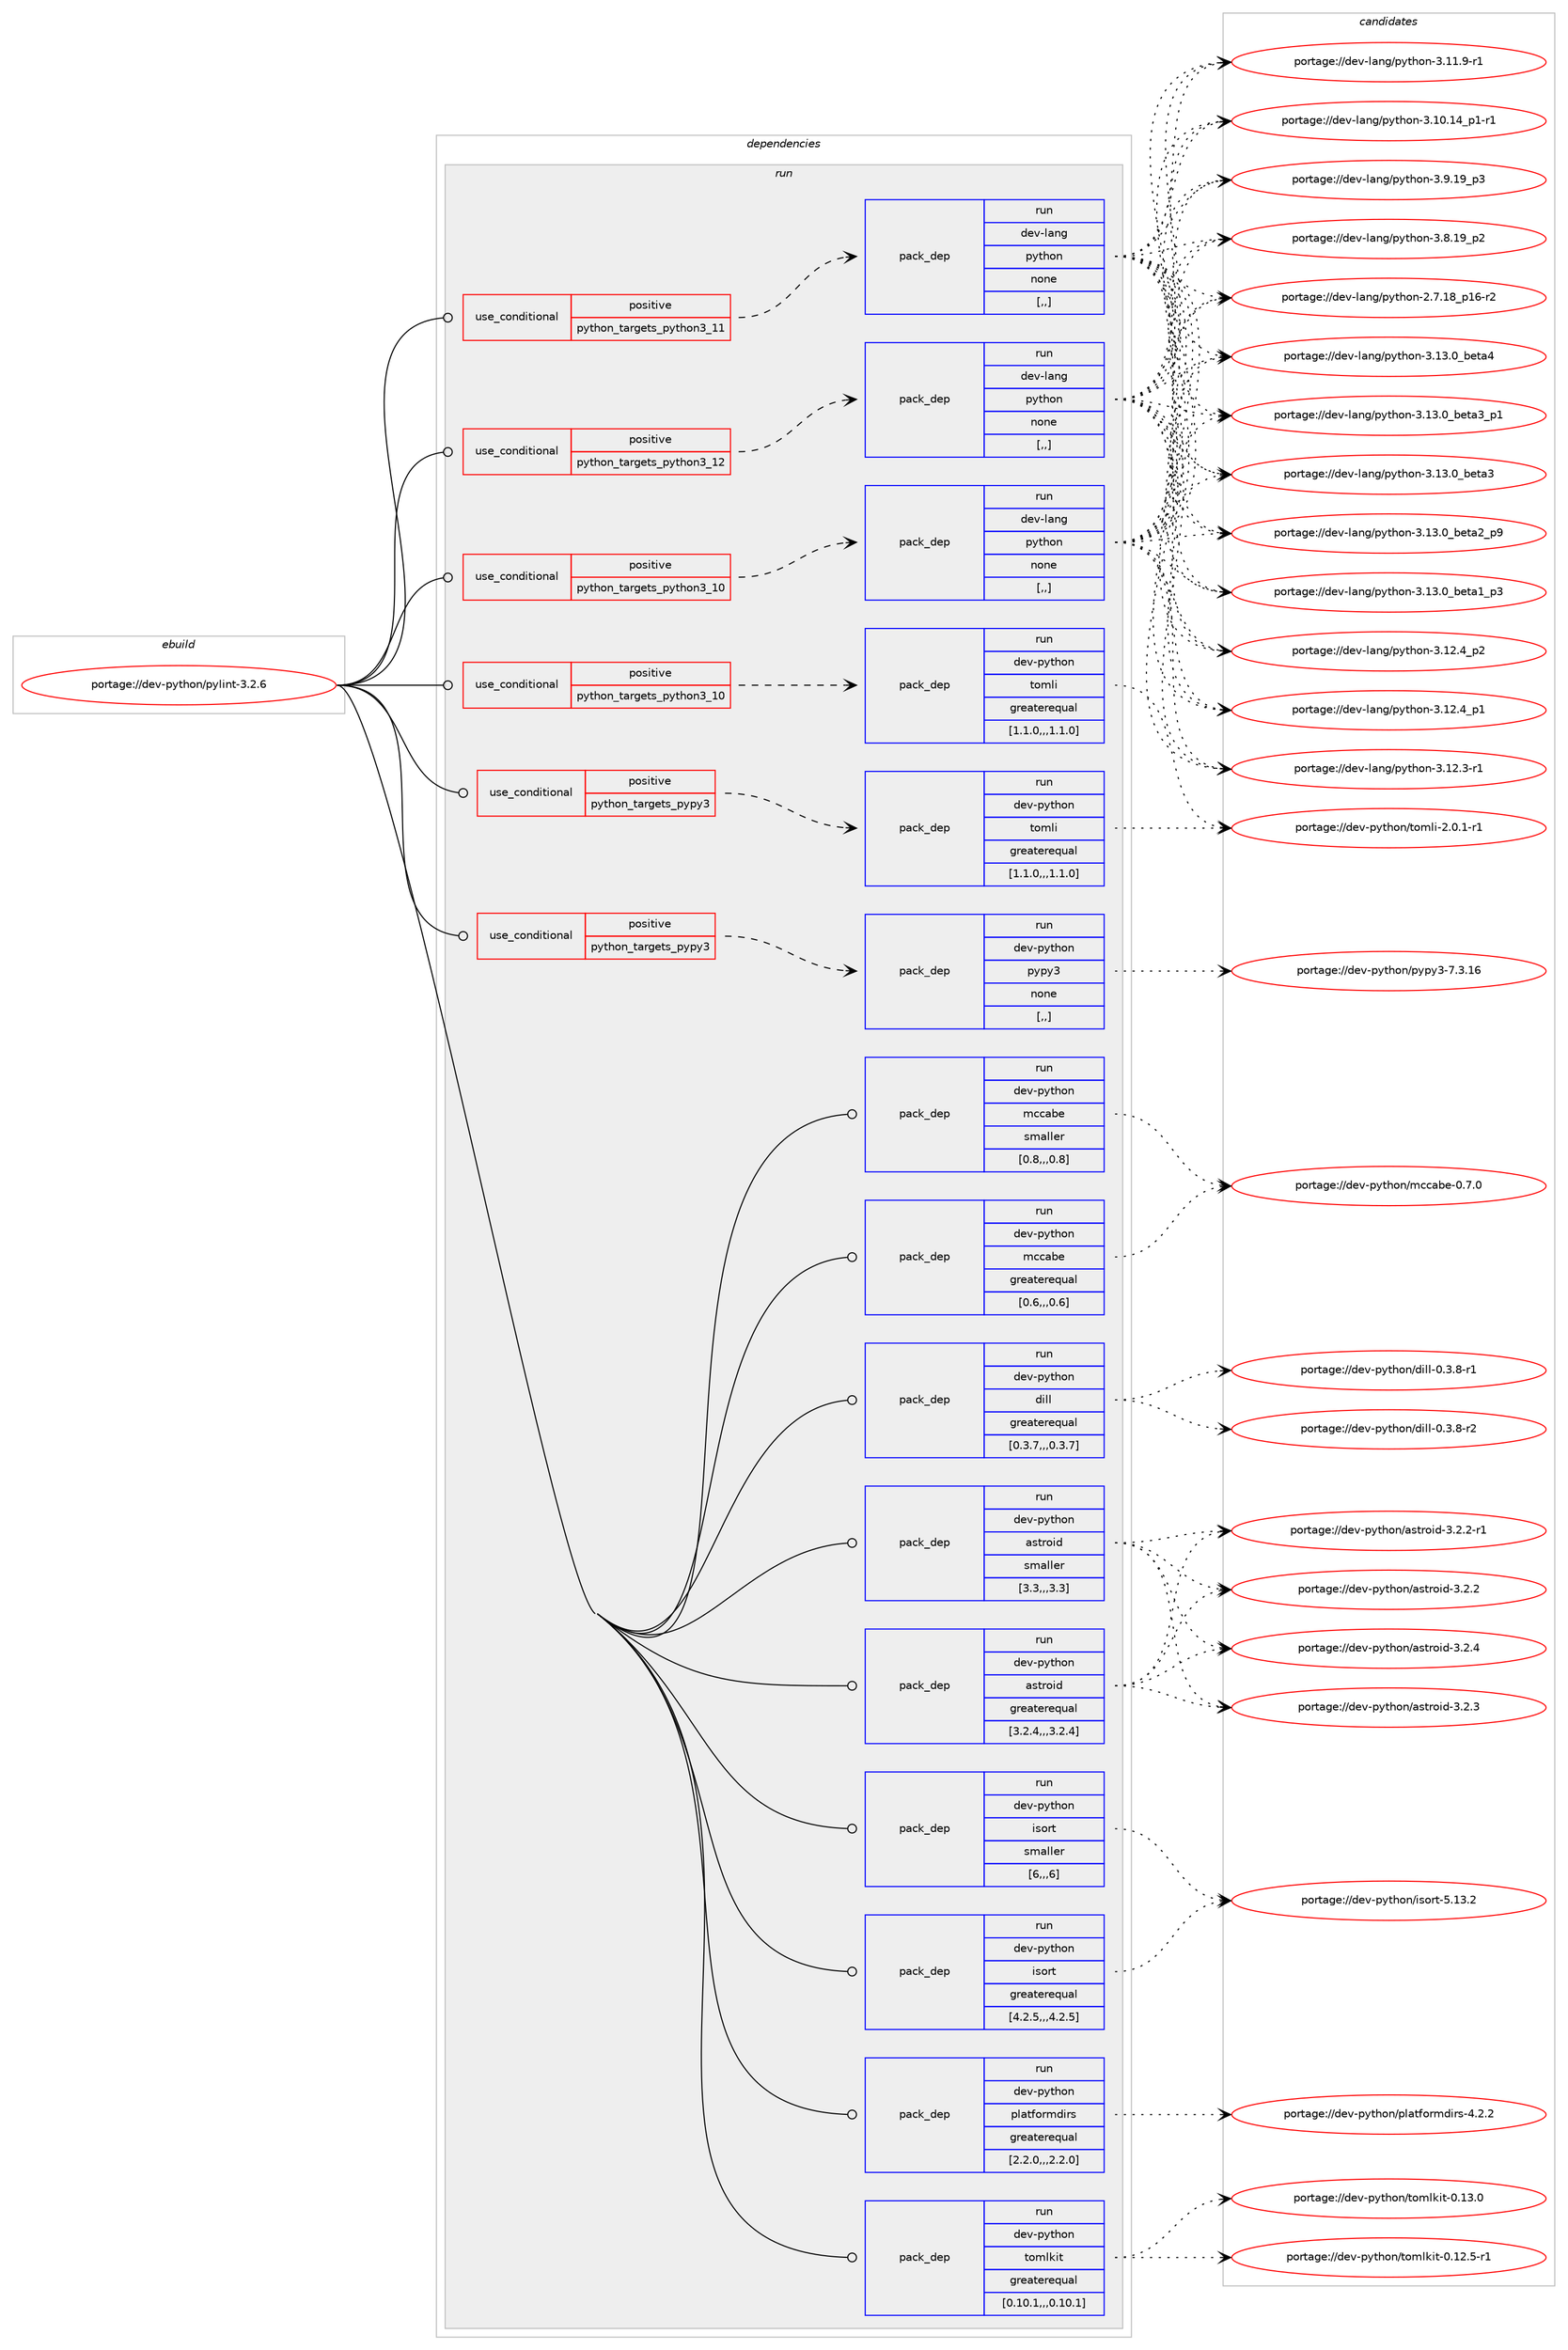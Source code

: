 digraph prolog {

# *************
# Graph options
# *************

newrank=true;
concentrate=true;
compound=true;
graph [rankdir=LR,fontname=Helvetica,fontsize=10,ranksep=1.5];#, ranksep=2.5, nodesep=0.2];
edge  [arrowhead=vee];
node  [fontname=Helvetica,fontsize=10];

# **********
# The ebuild
# **********

subgraph cluster_leftcol {
color=gray;
label=<<i>ebuild</i>>;
id [label="portage://dev-python/pylint-3.2.6", color=red, width=4, href="../dev-python/pylint-3.2.6.svg"];
}

# ****************
# The dependencies
# ****************

subgraph cluster_midcol {
color=gray;
label=<<i>dependencies</i>>;
subgraph cluster_compile {
fillcolor="#eeeeee";
style=filled;
label=<<i>compile</i>>;
}
subgraph cluster_compileandrun {
fillcolor="#eeeeee";
style=filled;
label=<<i>compile and run</i>>;
}
subgraph cluster_run {
fillcolor="#eeeeee";
style=filled;
label=<<i>run</i>>;
subgraph cond37477 {
dependency158032 [label=<<TABLE BORDER="0" CELLBORDER="1" CELLSPACING="0" CELLPADDING="4"><TR><TD ROWSPAN="3" CELLPADDING="10">use_conditional</TD></TR><TR><TD>positive</TD></TR><TR><TD>python_targets_pypy3</TD></TR></TABLE>>, shape=none, color=red];
subgraph pack119294 {
dependency158033 [label=<<TABLE BORDER="0" CELLBORDER="1" CELLSPACING="0" CELLPADDING="4" WIDTH="220"><TR><TD ROWSPAN="6" CELLPADDING="30">pack_dep</TD></TR><TR><TD WIDTH="110">run</TD></TR><TR><TD>dev-python</TD></TR><TR><TD>pypy3</TD></TR><TR><TD>none</TD></TR><TR><TD>[,,]</TD></TR></TABLE>>, shape=none, color=blue];
}
dependency158032:e -> dependency158033:w [weight=20,style="dashed",arrowhead="vee"];
}
id:e -> dependency158032:w [weight=20,style="solid",arrowhead="odot"];
subgraph cond37478 {
dependency158034 [label=<<TABLE BORDER="0" CELLBORDER="1" CELLSPACING="0" CELLPADDING="4"><TR><TD ROWSPAN="3" CELLPADDING="10">use_conditional</TD></TR><TR><TD>positive</TD></TR><TR><TD>python_targets_pypy3</TD></TR></TABLE>>, shape=none, color=red];
subgraph pack119295 {
dependency158035 [label=<<TABLE BORDER="0" CELLBORDER="1" CELLSPACING="0" CELLPADDING="4" WIDTH="220"><TR><TD ROWSPAN="6" CELLPADDING="30">pack_dep</TD></TR><TR><TD WIDTH="110">run</TD></TR><TR><TD>dev-python</TD></TR><TR><TD>tomli</TD></TR><TR><TD>greaterequal</TD></TR><TR><TD>[1.1.0,,,1.1.0]</TD></TR></TABLE>>, shape=none, color=blue];
}
dependency158034:e -> dependency158035:w [weight=20,style="dashed",arrowhead="vee"];
}
id:e -> dependency158034:w [weight=20,style="solid",arrowhead="odot"];
subgraph cond37479 {
dependency158036 [label=<<TABLE BORDER="0" CELLBORDER="1" CELLSPACING="0" CELLPADDING="4"><TR><TD ROWSPAN="3" CELLPADDING="10">use_conditional</TD></TR><TR><TD>positive</TD></TR><TR><TD>python_targets_python3_10</TD></TR></TABLE>>, shape=none, color=red];
subgraph pack119296 {
dependency158037 [label=<<TABLE BORDER="0" CELLBORDER="1" CELLSPACING="0" CELLPADDING="4" WIDTH="220"><TR><TD ROWSPAN="6" CELLPADDING="30">pack_dep</TD></TR><TR><TD WIDTH="110">run</TD></TR><TR><TD>dev-lang</TD></TR><TR><TD>python</TD></TR><TR><TD>none</TD></TR><TR><TD>[,,]</TD></TR></TABLE>>, shape=none, color=blue];
}
dependency158036:e -> dependency158037:w [weight=20,style="dashed",arrowhead="vee"];
}
id:e -> dependency158036:w [weight=20,style="solid",arrowhead="odot"];
subgraph cond37480 {
dependency158038 [label=<<TABLE BORDER="0" CELLBORDER="1" CELLSPACING="0" CELLPADDING="4"><TR><TD ROWSPAN="3" CELLPADDING="10">use_conditional</TD></TR><TR><TD>positive</TD></TR><TR><TD>python_targets_python3_10</TD></TR></TABLE>>, shape=none, color=red];
subgraph pack119297 {
dependency158039 [label=<<TABLE BORDER="0" CELLBORDER="1" CELLSPACING="0" CELLPADDING="4" WIDTH="220"><TR><TD ROWSPAN="6" CELLPADDING="30">pack_dep</TD></TR><TR><TD WIDTH="110">run</TD></TR><TR><TD>dev-python</TD></TR><TR><TD>tomli</TD></TR><TR><TD>greaterequal</TD></TR><TR><TD>[1.1.0,,,1.1.0]</TD></TR></TABLE>>, shape=none, color=blue];
}
dependency158038:e -> dependency158039:w [weight=20,style="dashed",arrowhead="vee"];
}
id:e -> dependency158038:w [weight=20,style="solid",arrowhead="odot"];
subgraph cond37481 {
dependency158040 [label=<<TABLE BORDER="0" CELLBORDER="1" CELLSPACING="0" CELLPADDING="4"><TR><TD ROWSPAN="3" CELLPADDING="10">use_conditional</TD></TR><TR><TD>positive</TD></TR><TR><TD>python_targets_python3_11</TD></TR></TABLE>>, shape=none, color=red];
subgraph pack119298 {
dependency158041 [label=<<TABLE BORDER="0" CELLBORDER="1" CELLSPACING="0" CELLPADDING="4" WIDTH="220"><TR><TD ROWSPAN="6" CELLPADDING="30">pack_dep</TD></TR><TR><TD WIDTH="110">run</TD></TR><TR><TD>dev-lang</TD></TR><TR><TD>python</TD></TR><TR><TD>none</TD></TR><TR><TD>[,,]</TD></TR></TABLE>>, shape=none, color=blue];
}
dependency158040:e -> dependency158041:w [weight=20,style="dashed",arrowhead="vee"];
}
id:e -> dependency158040:w [weight=20,style="solid",arrowhead="odot"];
subgraph cond37482 {
dependency158042 [label=<<TABLE BORDER="0" CELLBORDER="1" CELLSPACING="0" CELLPADDING="4"><TR><TD ROWSPAN="3" CELLPADDING="10">use_conditional</TD></TR><TR><TD>positive</TD></TR><TR><TD>python_targets_python3_12</TD></TR></TABLE>>, shape=none, color=red];
subgraph pack119299 {
dependency158043 [label=<<TABLE BORDER="0" CELLBORDER="1" CELLSPACING="0" CELLPADDING="4" WIDTH="220"><TR><TD ROWSPAN="6" CELLPADDING="30">pack_dep</TD></TR><TR><TD WIDTH="110">run</TD></TR><TR><TD>dev-lang</TD></TR><TR><TD>python</TD></TR><TR><TD>none</TD></TR><TR><TD>[,,]</TD></TR></TABLE>>, shape=none, color=blue];
}
dependency158042:e -> dependency158043:w [weight=20,style="dashed",arrowhead="vee"];
}
id:e -> dependency158042:w [weight=20,style="solid",arrowhead="odot"];
subgraph pack119300 {
dependency158044 [label=<<TABLE BORDER="0" CELLBORDER="1" CELLSPACING="0" CELLPADDING="4" WIDTH="220"><TR><TD ROWSPAN="6" CELLPADDING="30">pack_dep</TD></TR><TR><TD WIDTH="110">run</TD></TR><TR><TD>dev-python</TD></TR><TR><TD>astroid</TD></TR><TR><TD>greaterequal</TD></TR><TR><TD>[3.2.4,,,3.2.4]</TD></TR></TABLE>>, shape=none, color=blue];
}
id:e -> dependency158044:w [weight=20,style="solid",arrowhead="odot"];
subgraph pack119301 {
dependency158045 [label=<<TABLE BORDER="0" CELLBORDER="1" CELLSPACING="0" CELLPADDING="4" WIDTH="220"><TR><TD ROWSPAN="6" CELLPADDING="30">pack_dep</TD></TR><TR><TD WIDTH="110">run</TD></TR><TR><TD>dev-python</TD></TR><TR><TD>astroid</TD></TR><TR><TD>smaller</TD></TR><TR><TD>[3.3,,,3.3]</TD></TR></TABLE>>, shape=none, color=blue];
}
id:e -> dependency158045:w [weight=20,style="solid",arrowhead="odot"];
subgraph pack119302 {
dependency158046 [label=<<TABLE BORDER="0" CELLBORDER="1" CELLSPACING="0" CELLPADDING="4" WIDTH="220"><TR><TD ROWSPAN="6" CELLPADDING="30">pack_dep</TD></TR><TR><TD WIDTH="110">run</TD></TR><TR><TD>dev-python</TD></TR><TR><TD>dill</TD></TR><TR><TD>greaterequal</TD></TR><TR><TD>[0.3.7,,,0.3.7]</TD></TR></TABLE>>, shape=none, color=blue];
}
id:e -> dependency158046:w [weight=20,style="solid",arrowhead="odot"];
subgraph pack119303 {
dependency158047 [label=<<TABLE BORDER="0" CELLBORDER="1" CELLSPACING="0" CELLPADDING="4" WIDTH="220"><TR><TD ROWSPAN="6" CELLPADDING="30">pack_dep</TD></TR><TR><TD WIDTH="110">run</TD></TR><TR><TD>dev-python</TD></TR><TR><TD>isort</TD></TR><TR><TD>greaterequal</TD></TR><TR><TD>[4.2.5,,,4.2.5]</TD></TR></TABLE>>, shape=none, color=blue];
}
id:e -> dependency158047:w [weight=20,style="solid",arrowhead="odot"];
subgraph pack119304 {
dependency158048 [label=<<TABLE BORDER="0" CELLBORDER="1" CELLSPACING="0" CELLPADDING="4" WIDTH="220"><TR><TD ROWSPAN="6" CELLPADDING="30">pack_dep</TD></TR><TR><TD WIDTH="110">run</TD></TR><TR><TD>dev-python</TD></TR><TR><TD>isort</TD></TR><TR><TD>smaller</TD></TR><TR><TD>[6,,,6]</TD></TR></TABLE>>, shape=none, color=blue];
}
id:e -> dependency158048:w [weight=20,style="solid",arrowhead="odot"];
subgraph pack119305 {
dependency158049 [label=<<TABLE BORDER="0" CELLBORDER="1" CELLSPACING="0" CELLPADDING="4" WIDTH="220"><TR><TD ROWSPAN="6" CELLPADDING="30">pack_dep</TD></TR><TR><TD WIDTH="110">run</TD></TR><TR><TD>dev-python</TD></TR><TR><TD>mccabe</TD></TR><TR><TD>greaterequal</TD></TR><TR><TD>[0.6,,,0.6]</TD></TR></TABLE>>, shape=none, color=blue];
}
id:e -> dependency158049:w [weight=20,style="solid",arrowhead="odot"];
subgraph pack119306 {
dependency158050 [label=<<TABLE BORDER="0" CELLBORDER="1" CELLSPACING="0" CELLPADDING="4" WIDTH="220"><TR><TD ROWSPAN="6" CELLPADDING="30">pack_dep</TD></TR><TR><TD WIDTH="110">run</TD></TR><TR><TD>dev-python</TD></TR><TR><TD>mccabe</TD></TR><TR><TD>smaller</TD></TR><TR><TD>[0.8,,,0.8]</TD></TR></TABLE>>, shape=none, color=blue];
}
id:e -> dependency158050:w [weight=20,style="solid",arrowhead="odot"];
subgraph pack119307 {
dependency158051 [label=<<TABLE BORDER="0" CELLBORDER="1" CELLSPACING="0" CELLPADDING="4" WIDTH="220"><TR><TD ROWSPAN="6" CELLPADDING="30">pack_dep</TD></TR><TR><TD WIDTH="110">run</TD></TR><TR><TD>dev-python</TD></TR><TR><TD>platformdirs</TD></TR><TR><TD>greaterequal</TD></TR><TR><TD>[2.2.0,,,2.2.0]</TD></TR></TABLE>>, shape=none, color=blue];
}
id:e -> dependency158051:w [weight=20,style="solid",arrowhead="odot"];
subgraph pack119308 {
dependency158052 [label=<<TABLE BORDER="0" CELLBORDER="1" CELLSPACING="0" CELLPADDING="4" WIDTH="220"><TR><TD ROWSPAN="6" CELLPADDING="30">pack_dep</TD></TR><TR><TD WIDTH="110">run</TD></TR><TR><TD>dev-python</TD></TR><TR><TD>tomlkit</TD></TR><TR><TD>greaterequal</TD></TR><TR><TD>[0.10.1,,,0.10.1]</TD></TR></TABLE>>, shape=none, color=blue];
}
id:e -> dependency158052:w [weight=20,style="solid",arrowhead="odot"];
}
}

# **************
# The candidates
# **************

subgraph cluster_choices {
rank=same;
color=gray;
label=<<i>candidates</i>>;

subgraph choice119294 {
color=black;
nodesep=1;
choice10010111845112121116104111110471121211121215145554651464954 [label="portage://dev-python/pypy3-7.3.16", color=red, width=4,href="../dev-python/pypy3-7.3.16.svg"];
dependency158033:e -> choice10010111845112121116104111110471121211121215145554651464954:w [style=dotted,weight="100"];
}
subgraph choice119295 {
color=black;
nodesep=1;
choice10010111845112121116104111110471161111091081054550464846494511449 [label="portage://dev-python/tomli-2.0.1-r1", color=red, width=4,href="../dev-python/tomli-2.0.1-r1.svg"];
dependency158035:e -> choice10010111845112121116104111110471161111091081054550464846494511449:w [style=dotted,weight="100"];
}
subgraph choice119296 {
color=black;
nodesep=1;
choice1001011184510897110103471121211161041111104551464951464895981011169752 [label="portage://dev-lang/python-3.13.0_beta4", color=red, width=4,href="../dev-lang/python-3.13.0_beta4.svg"];
choice10010111845108971101034711212111610411111045514649514648959810111697519511249 [label="portage://dev-lang/python-3.13.0_beta3_p1", color=red, width=4,href="../dev-lang/python-3.13.0_beta3_p1.svg"];
choice1001011184510897110103471121211161041111104551464951464895981011169751 [label="portage://dev-lang/python-3.13.0_beta3", color=red, width=4,href="../dev-lang/python-3.13.0_beta3.svg"];
choice10010111845108971101034711212111610411111045514649514648959810111697509511257 [label="portage://dev-lang/python-3.13.0_beta2_p9", color=red, width=4,href="../dev-lang/python-3.13.0_beta2_p9.svg"];
choice10010111845108971101034711212111610411111045514649514648959810111697499511251 [label="portage://dev-lang/python-3.13.0_beta1_p3", color=red, width=4,href="../dev-lang/python-3.13.0_beta1_p3.svg"];
choice100101118451089711010347112121116104111110455146495046529511250 [label="portage://dev-lang/python-3.12.4_p2", color=red, width=4,href="../dev-lang/python-3.12.4_p2.svg"];
choice100101118451089711010347112121116104111110455146495046529511249 [label="portage://dev-lang/python-3.12.4_p1", color=red, width=4,href="../dev-lang/python-3.12.4_p1.svg"];
choice100101118451089711010347112121116104111110455146495046514511449 [label="portage://dev-lang/python-3.12.3-r1", color=red, width=4,href="../dev-lang/python-3.12.3-r1.svg"];
choice100101118451089711010347112121116104111110455146494946574511449 [label="portage://dev-lang/python-3.11.9-r1", color=red, width=4,href="../dev-lang/python-3.11.9-r1.svg"];
choice100101118451089711010347112121116104111110455146494846495295112494511449 [label="portage://dev-lang/python-3.10.14_p1-r1", color=red, width=4,href="../dev-lang/python-3.10.14_p1-r1.svg"];
choice100101118451089711010347112121116104111110455146574649579511251 [label="portage://dev-lang/python-3.9.19_p3", color=red, width=4,href="../dev-lang/python-3.9.19_p3.svg"];
choice100101118451089711010347112121116104111110455146564649579511250 [label="portage://dev-lang/python-3.8.19_p2", color=red, width=4,href="../dev-lang/python-3.8.19_p2.svg"];
choice100101118451089711010347112121116104111110455046554649569511249544511450 [label="portage://dev-lang/python-2.7.18_p16-r2", color=red, width=4,href="../dev-lang/python-2.7.18_p16-r2.svg"];
dependency158037:e -> choice1001011184510897110103471121211161041111104551464951464895981011169752:w [style=dotted,weight="100"];
dependency158037:e -> choice10010111845108971101034711212111610411111045514649514648959810111697519511249:w [style=dotted,weight="100"];
dependency158037:e -> choice1001011184510897110103471121211161041111104551464951464895981011169751:w [style=dotted,weight="100"];
dependency158037:e -> choice10010111845108971101034711212111610411111045514649514648959810111697509511257:w [style=dotted,weight="100"];
dependency158037:e -> choice10010111845108971101034711212111610411111045514649514648959810111697499511251:w [style=dotted,weight="100"];
dependency158037:e -> choice100101118451089711010347112121116104111110455146495046529511250:w [style=dotted,weight="100"];
dependency158037:e -> choice100101118451089711010347112121116104111110455146495046529511249:w [style=dotted,weight="100"];
dependency158037:e -> choice100101118451089711010347112121116104111110455146495046514511449:w [style=dotted,weight="100"];
dependency158037:e -> choice100101118451089711010347112121116104111110455146494946574511449:w [style=dotted,weight="100"];
dependency158037:e -> choice100101118451089711010347112121116104111110455146494846495295112494511449:w [style=dotted,weight="100"];
dependency158037:e -> choice100101118451089711010347112121116104111110455146574649579511251:w [style=dotted,weight="100"];
dependency158037:e -> choice100101118451089711010347112121116104111110455146564649579511250:w [style=dotted,weight="100"];
dependency158037:e -> choice100101118451089711010347112121116104111110455046554649569511249544511450:w [style=dotted,weight="100"];
}
subgraph choice119297 {
color=black;
nodesep=1;
choice10010111845112121116104111110471161111091081054550464846494511449 [label="portage://dev-python/tomli-2.0.1-r1", color=red, width=4,href="../dev-python/tomli-2.0.1-r1.svg"];
dependency158039:e -> choice10010111845112121116104111110471161111091081054550464846494511449:w [style=dotted,weight="100"];
}
subgraph choice119298 {
color=black;
nodesep=1;
choice1001011184510897110103471121211161041111104551464951464895981011169752 [label="portage://dev-lang/python-3.13.0_beta4", color=red, width=4,href="../dev-lang/python-3.13.0_beta4.svg"];
choice10010111845108971101034711212111610411111045514649514648959810111697519511249 [label="portage://dev-lang/python-3.13.0_beta3_p1", color=red, width=4,href="../dev-lang/python-3.13.0_beta3_p1.svg"];
choice1001011184510897110103471121211161041111104551464951464895981011169751 [label="portage://dev-lang/python-3.13.0_beta3", color=red, width=4,href="../dev-lang/python-3.13.0_beta3.svg"];
choice10010111845108971101034711212111610411111045514649514648959810111697509511257 [label="portage://dev-lang/python-3.13.0_beta2_p9", color=red, width=4,href="../dev-lang/python-3.13.0_beta2_p9.svg"];
choice10010111845108971101034711212111610411111045514649514648959810111697499511251 [label="portage://dev-lang/python-3.13.0_beta1_p3", color=red, width=4,href="../dev-lang/python-3.13.0_beta1_p3.svg"];
choice100101118451089711010347112121116104111110455146495046529511250 [label="portage://dev-lang/python-3.12.4_p2", color=red, width=4,href="../dev-lang/python-3.12.4_p2.svg"];
choice100101118451089711010347112121116104111110455146495046529511249 [label="portage://dev-lang/python-3.12.4_p1", color=red, width=4,href="../dev-lang/python-3.12.4_p1.svg"];
choice100101118451089711010347112121116104111110455146495046514511449 [label="portage://dev-lang/python-3.12.3-r1", color=red, width=4,href="../dev-lang/python-3.12.3-r1.svg"];
choice100101118451089711010347112121116104111110455146494946574511449 [label="portage://dev-lang/python-3.11.9-r1", color=red, width=4,href="../dev-lang/python-3.11.9-r1.svg"];
choice100101118451089711010347112121116104111110455146494846495295112494511449 [label="portage://dev-lang/python-3.10.14_p1-r1", color=red, width=4,href="../dev-lang/python-3.10.14_p1-r1.svg"];
choice100101118451089711010347112121116104111110455146574649579511251 [label="portage://dev-lang/python-3.9.19_p3", color=red, width=4,href="../dev-lang/python-3.9.19_p3.svg"];
choice100101118451089711010347112121116104111110455146564649579511250 [label="portage://dev-lang/python-3.8.19_p2", color=red, width=4,href="../dev-lang/python-3.8.19_p2.svg"];
choice100101118451089711010347112121116104111110455046554649569511249544511450 [label="portage://dev-lang/python-2.7.18_p16-r2", color=red, width=4,href="../dev-lang/python-2.7.18_p16-r2.svg"];
dependency158041:e -> choice1001011184510897110103471121211161041111104551464951464895981011169752:w [style=dotted,weight="100"];
dependency158041:e -> choice10010111845108971101034711212111610411111045514649514648959810111697519511249:w [style=dotted,weight="100"];
dependency158041:e -> choice1001011184510897110103471121211161041111104551464951464895981011169751:w [style=dotted,weight="100"];
dependency158041:e -> choice10010111845108971101034711212111610411111045514649514648959810111697509511257:w [style=dotted,weight="100"];
dependency158041:e -> choice10010111845108971101034711212111610411111045514649514648959810111697499511251:w [style=dotted,weight="100"];
dependency158041:e -> choice100101118451089711010347112121116104111110455146495046529511250:w [style=dotted,weight="100"];
dependency158041:e -> choice100101118451089711010347112121116104111110455146495046529511249:w [style=dotted,weight="100"];
dependency158041:e -> choice100101118451089711010347112121116104111110455146495046514511449:w [style=dotted,weight="100"];
dependency158041:e -> choice100101118451089711010347112121116104111110455146494946574511449:w [style=dotted,weight="100"];
dependency158041:e -> choice100101118451089711010347112121116104111110455146494846495295112494511449:w [style=dotted,weight="100"];
dependency158041:e -> choice100101118451089711010347112121116104111110455146574649579511251:w [style=dotted,weight="100"];
dependency158041:e -> choice100101118451089711010347112121116104111110455146564649579511250:w [style=dotted,weight="100"];
dependency158041:e -> choice100101118451089711010347112121116104111110455046554649569511249544511450:w [style=dotted,weight="100"];
}
subgraph choice119299 {
color=black;
nodesep=1;
choice1001011184510897110103471121211161041111104551464951464895981011169752 [label="portage://dev-lang/python-3.13.0_beta4", color=red, width=4,href="../dev-lang/python-3.13.0_beta4.svg"];
choice10010111845108971101034711212111610411111045514649514648959810111697519511249 [label="portage://dev-lang/python-3.13.0_beta3_p1", color=red, width=4,href="../dev-lang/python-3.13.0_beta3_p1.svg"];
choice1001011184510897110103471121211161041111104551464951464895981011169751 [label="portage://dev-lang/python-3.13.0_beta3", color=red, width=4,href="../dev-lang/python-3.13.0_beta3.svg"];
choice10010111845108971101034711212111610411111045514649514648959810111697509511257 [label="portage://dev-lang/python-3.13.0_beta2_p9", color=red, width=4,href="../dev-lang/python-3.13.0_beta2_p9.svg"];
choice10010111845108971101034711212111610411111045514649514648959810111697499511251 [label="portage://dev-lang/python-3.13.0_beta1_p3", color=red, width=4,href="../dev-lang/python-3.13.0_beta1_p3.svg"];
choice100101118451089711010347112121116104111110455146495046529511250 [label="portage://dev-lang/python-3.12.4_p2", color=red, width=4,href="../dev-lang/python-3.12.4_p2.svg"];
choice100101118451089711010347112121116104111110455146495046529511249 [label="portage://dev-lang/python-3.12.4_p1", color=red, width=4,href="../dev-lang/python-3.12.4_p1.svg"];
choice100101118451089711010347112121116104111110455146495046514511449 [label="portage://dev-lang/python-3.12.3-r1", color=red, width=4,href="../dev-lang/python-3.12.3-r1.svg"];
choice100101118451089711010347112121116104111110455146494946574511449 [label="portage://dev-lang/python-3.11.9-r1", color=red, width=4,href="../dev-lang/python-3.11.9-r1.svg"];
choice100101118451089711010347112121116104111110455146494846495295112494511449 [label="portage://dev-lang/python-3.10.14_p1-r1", color=red, width=4,href="../dev-lang/python-3.10.14_p1-r1.svg"];
choice100101118451089711010347112121116104111110455146574649579511251 [label="portage://dev-lang/python-3.9.19_p3", color=red, width=4,href="../dev-lang/python-3.9.19_p3.svg"];
choice100101118451089711010347112121116104111110455146564649579511250 [label="portage://dev-lang/python-3.8.19_p2", color=red, width=4,href="../dev-lang/python-3.8.19_p2.svg"];
choice100101118451089711010347112121116104111110455046554649569511249544511450 [label="portage://dev-lang/python-2.7.18_p16-r2", color=red, width=4,href="../dev-lang/python-2.7.18_p16-r2.svg"];
dependency158043:e -> choice1001011184510897110103471121211161041111104551464951464895981011169752:w [style=dotted,weight="100"];
dependency158043:e -> choice10010111845108971101034711212111610411111045514649514648959810111697519511249:w [style=dotted,weight="100"];
dependency158043:e -> choice1001011184510897110103471121211161041111104551464951464895981011169751:w [style=dotted,weight="100"];
dependency158043:e -> choice10010111845108971101034711212111610411111045514649514648959810111697509511257:w [style=dotted,weight="100"];
dependency158043:e -> choice10010111845108971101034711212111610411111045514649514648959810111697499511251:w [style=dotted,weight="100"];
dependency158043:e -> choice100101118451089711010347112121116104111110455146495046529511250:w [style=dotted,weight="100"];
dependency158043:e -> choice100101118451089711010347112121116104111110455146495046529511249:w [style=dotted,weight="100"];
dependency158043:e -> choice100101118451089711010347112121116104111110455146495046514511449:w [style=dotted,weight="100"];
dependency158043:e -> choice100101118451089711010347112121116104111110455146494946574511449:w [style=dotted,weight="100"];
dependency158043:e -> choice100101118451089711010347112121116104111110455146494846495295112494511449:w [style=dotted,weight="100"];
dependency158043:e -> choice100101118451089711010347112121116104111110455146574649579511251:w [style=dotted,weight="100"];
dependency158043:e -> choice100101118451089711010347112121116104111110455146564649579511250:w [style=dotted,weight="100"];
dependency158043:e -> choice100101118451089711010347112121116104111110455046554649569511249544511450:w [style=dotted,weight="100"];
}
subgraph choice119300 {
color=black;
nodesep=1;
choice100101118451121211161041111104797115116114111105100455146504652 [label="portage://dev-python/astroid-3.2.4", color=red, width=4,href="../dev-python/astroid-3.2.4.svg"];
choice100101118451121211161041111104797115116114111105100455146504651 [label="portage://dev-python/astroid-3.2.3", color=red, width=4,href="../dev-python/astroid-3.2.3.svg"];
choice1001011184511212111610411111047971151161141111051004551465046504511449 [label="portage://dev-python/astroid-3.2.2-r1", color=red, width=4,href="../dev-python/astroid-3.2.2-r1.svg"];
choice100101118451121211161041111104797115116114111105100455146504650 [label="portage://dev-python/astroid-3.2.2", color=red, width=4,href="../dev-python/astroid-3.2.2.svg"];
dependency158044:e -> choice100101118451121211161041111104797115116114111105100455146504652:w [style=dotted,weight="100"];
dependency158044:e -> choice100101118451121211161041111104797115116114111105100455146504651:w [style=dotted,weight="100"];
dependency158044:e -> choice1001011184511212111610411111047971151161141111051004551465046504511449:w [style=dotted,weight="100"];
dependency158044:e -> choice100101118451121211161041111104797115116114111105100455146504650:w [style=dotted,weight="100"];
}
subgraph choice119301 {
color=black;
nodesep=1;
choice100101118451121211161041111104797115116114111105100455146504652 [label="portage://dev-python/astroid-3.2.4", color=red, width=4,href="../dev-python/astroid-3.2.4.svg"];
choice100101118451121211161041111104797115116114111105100455146504651 [label="portage://dev-python/astroid-3.2.3", color=red, width=4,href="../dev-python/astroid-3.2.3.svg"];
choice1001011184511212111610411111047971151161141111051004551465046504511449 [label="portage://dev-python/astroid-3.2.2-r1", color=red, width=4,href="../dev-python/astroid-3.2.2-r1.svg"];
choice100101118451121211161041111104797115116114111105100455146504650 [label="portage://dev-python/astroid-3.2.2", color=red, width=4,href="../dev-python/astroid-3.2.2.svg"];
dependency158045:e -> choice100101118451121211161041111104797115116114111105100455146504652:w [style=dotted,weight="100"];
dependency158045:e -> choice100101118451121211161041111104797115116114111105100455146504651:w [style=dotted,weight="100"];
dependency158045:e -> choice1001011184511212111610411111047971151161141111051004551465046504511449:w [style=dotted,weight="100"];
dependency158045:e -> choice100101118451121211161041111104797115116114111105100455146504650:w [style=dotted,weight="100"];
}
subgraph choice119302 {
color=black;
nodesep=1;
choice10010111845112121116104111110471001051081084548465146564511450 [label="portage://dev-python/dill-0.3.8-r2", color=red, width=4,href="../dev-python/dill-0.3.8-r2.svg"];
choice10010111845112121116104111110471001051081084548465146564511449 [label="portage://dev-python/dill-0.3.8-r1", color=red, width=4,href="../dev-python/dill-0.3.8-r1.svg"];
dependency158046:e -> choice10010111845112121116104111110471001051081084548465146564511450:w [style=dotted,weight="100"];
dependency158046:e -> choice10010111845112121116104111110471001051081084548465146564511449:w [style=dotted,weight="100"];
}
subgraph choice119303 {
color=black;
nodesep=1;
choice100101118451121211161041111104710511511111411645534649514650 [label="portage://dev-python/isort-5.13.2", color=red, width=4,href="../dev-python/isort-5.13.2.svg"];
dependency158047:e -> choice100101118451121211161041111104710511511111411645534649514650:w [style=dotted,weight="100"];
}
subgraph choice119304 {
color=black;
nodesep=1;
choice100101118451121211161041111104710511511111411645534649514650 [label="portage://dev-python/isort-5.13.2", color=red, width=4,href="../dev-python/isort-5.13.2.svg"];
dependency158048:e -> choice100101118451121211161041111104710511511111411645534649514650:w [style=dotted,weight="100"];
}
subgraph choice119305 {
color=black;
nodesep=1;
choice100101118451121211161041111104710999999798101454846554648 [label="portage://dev-python/mccabe-0.7.0", color=red, width=4,href="../dev-python/mccabe-0.7.0.svg"];
dependency158049:e -> choice100101118451121211161041111104710999999798101454846554648:w [style=dotted,weight="100"];
}
subgraph choice119306 {
color=black;
nodesep=1;
choice100101118451121211161041111104710999999798101454846554648 [label="portage://dev-python/mccabe-0.7.0", color=red, width=4,href="../dev-python/mccabe-0.7.0.svg"];
dependency158050:e -> choice100101118451121211161041111104710999999798101454846554648:w [style=dotted,weight="100"];
}
subgraph choice119307 {
color=black;
nodesep=1;
choice100101118451121211161041111104711210897116102111114109100105114115455246504650 [label="portage://dev-python/platformdirs-4.2.2", color=red, width=4,href="../dev-python/platformdirs-4.2.2.svg"];
dependency158051:e -> choice100101118451121211161041111104711210897116102111114109100105114115455246504650:w [style=dotted,weight="100"];
}
subgraph choice119308 {
color=black;
nodesep=1;
choice100101118451121211161041111104711611110910810710511645484649514648 [label="portage://dev-python/tomlkit-0.13.0", color=red, width=4,href="../dev-python/tomlkit-0.13.0.svg"];
choice1001011184511212111610411111047116111109108107105116454846495046534511449 [label="portage://dev-python/tomlkit-0.12.5-r1", color=red, width=4,href="../dev-python/tomlkit-0.12.5-r1.svg"];
dependency158052:e -> choice100101118451121211161041111104711611110910810710511645484649514648:w [style=dotted,weight="100"];
dependency158052:e -> choice1001011184511212111610411111047116111109108107105116454846495046534511449:w [style=dotted,weight="100"];
}
}

}
